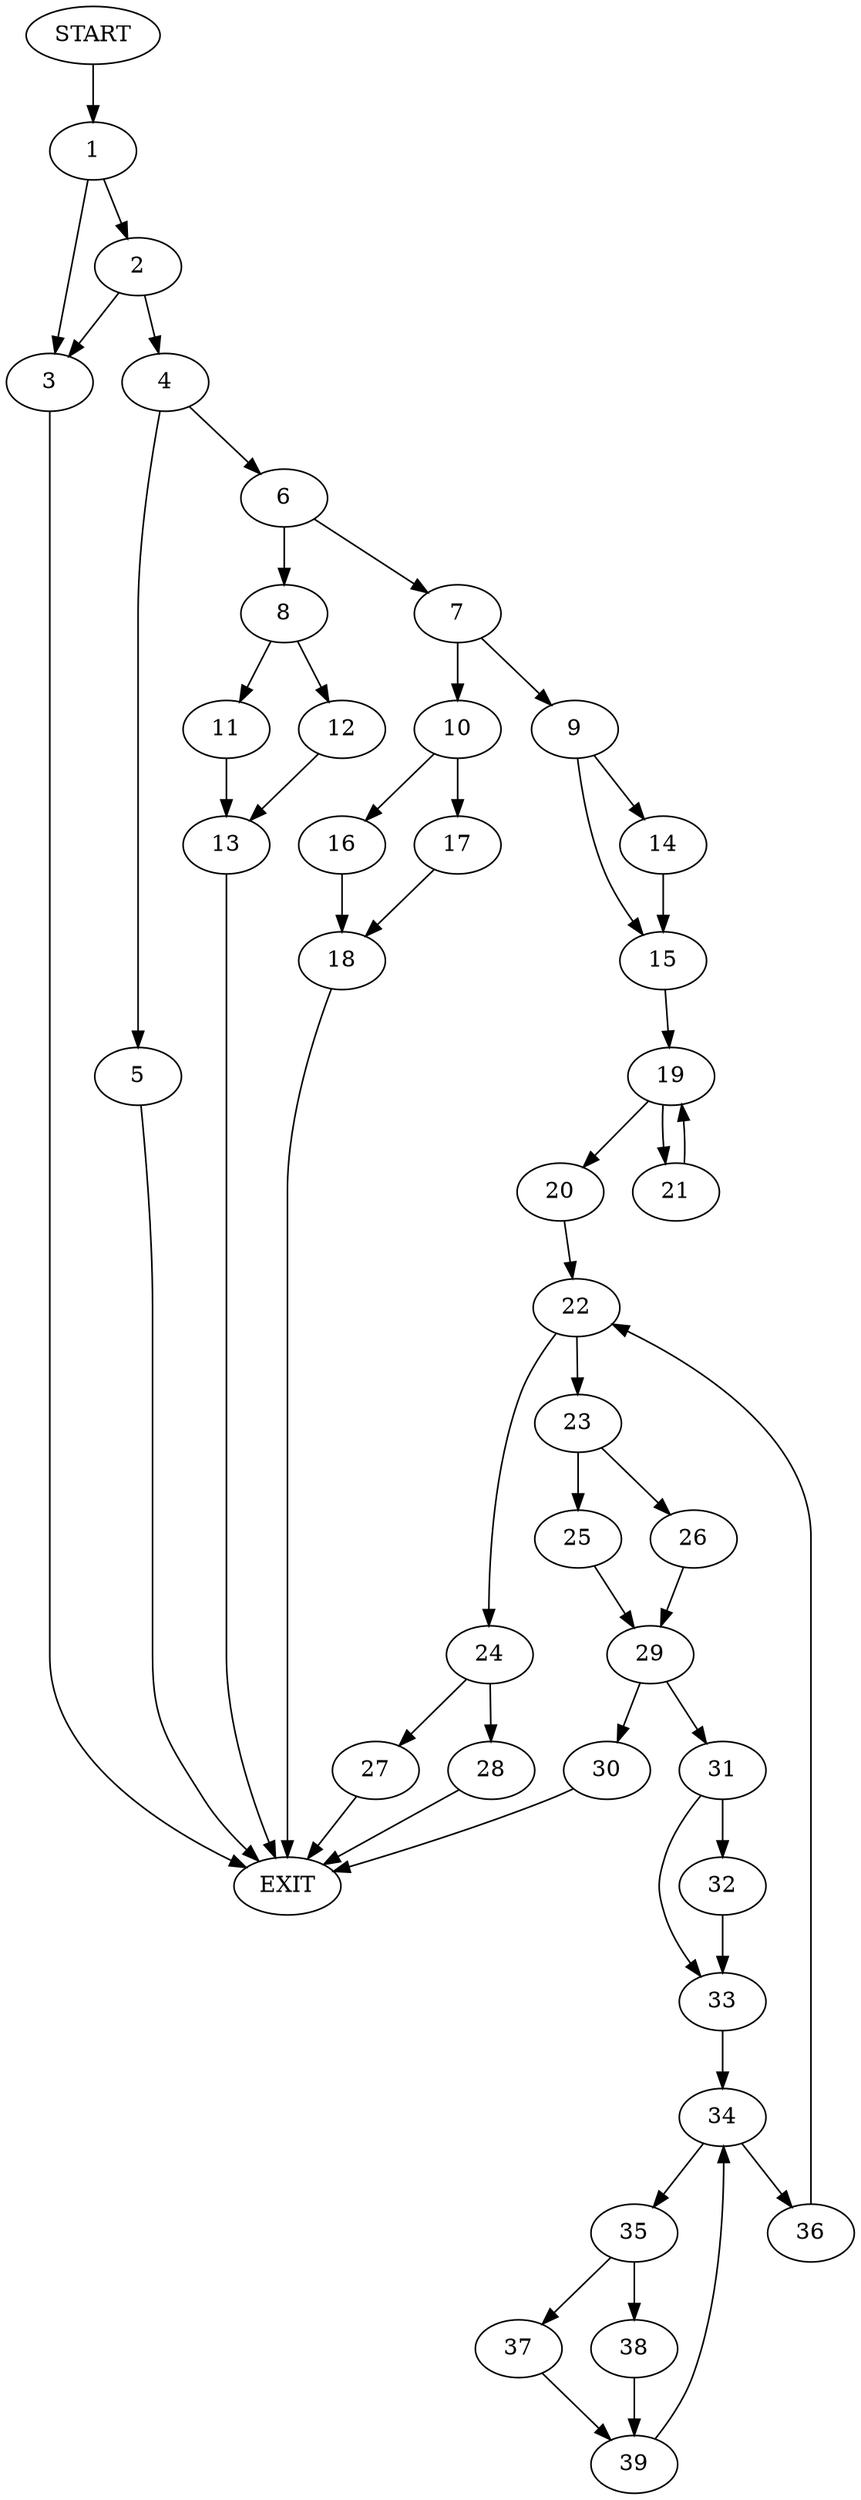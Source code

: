 digraph {
0 [label="START"]
40 [label="EXIT"]
0 -> 1
1 -> 2
1 -> 3
3 -> 40
2 -> 4
2 -> 3
4 -> 5
4 -> 6
5 -> 40
6 -> 7
6 -> 8
7 -> 9
7 -> 10
8 -> 11
8 -> 12
11 -> 13
12 -> 13
13 -> 40
9 -> 14
9 -> 15
10 -> 16
10 -> 17
16 -> 18
17 -> 18
18 -> 40
14 -> 15
15 -> 19
19 -> 20
19 -> 21
20 -> 22
21 -> 19
22 -> 23
22 -> 24
23 -> 25
23 -> 26
24 -> 27
24 -> 28
26 -> 29
25 -> 29
29 -> 30
29 -> 31
30 -> 40
31 -> 32
31 -> 33
33 -> 34
32 -> 33
34 -> 35
34 -> 36
35 -> 37
35 -> 38
36 -> 22
37 -> 39
38 -> 39
39 -> 34
28 -> 40
27 -> 40
}
